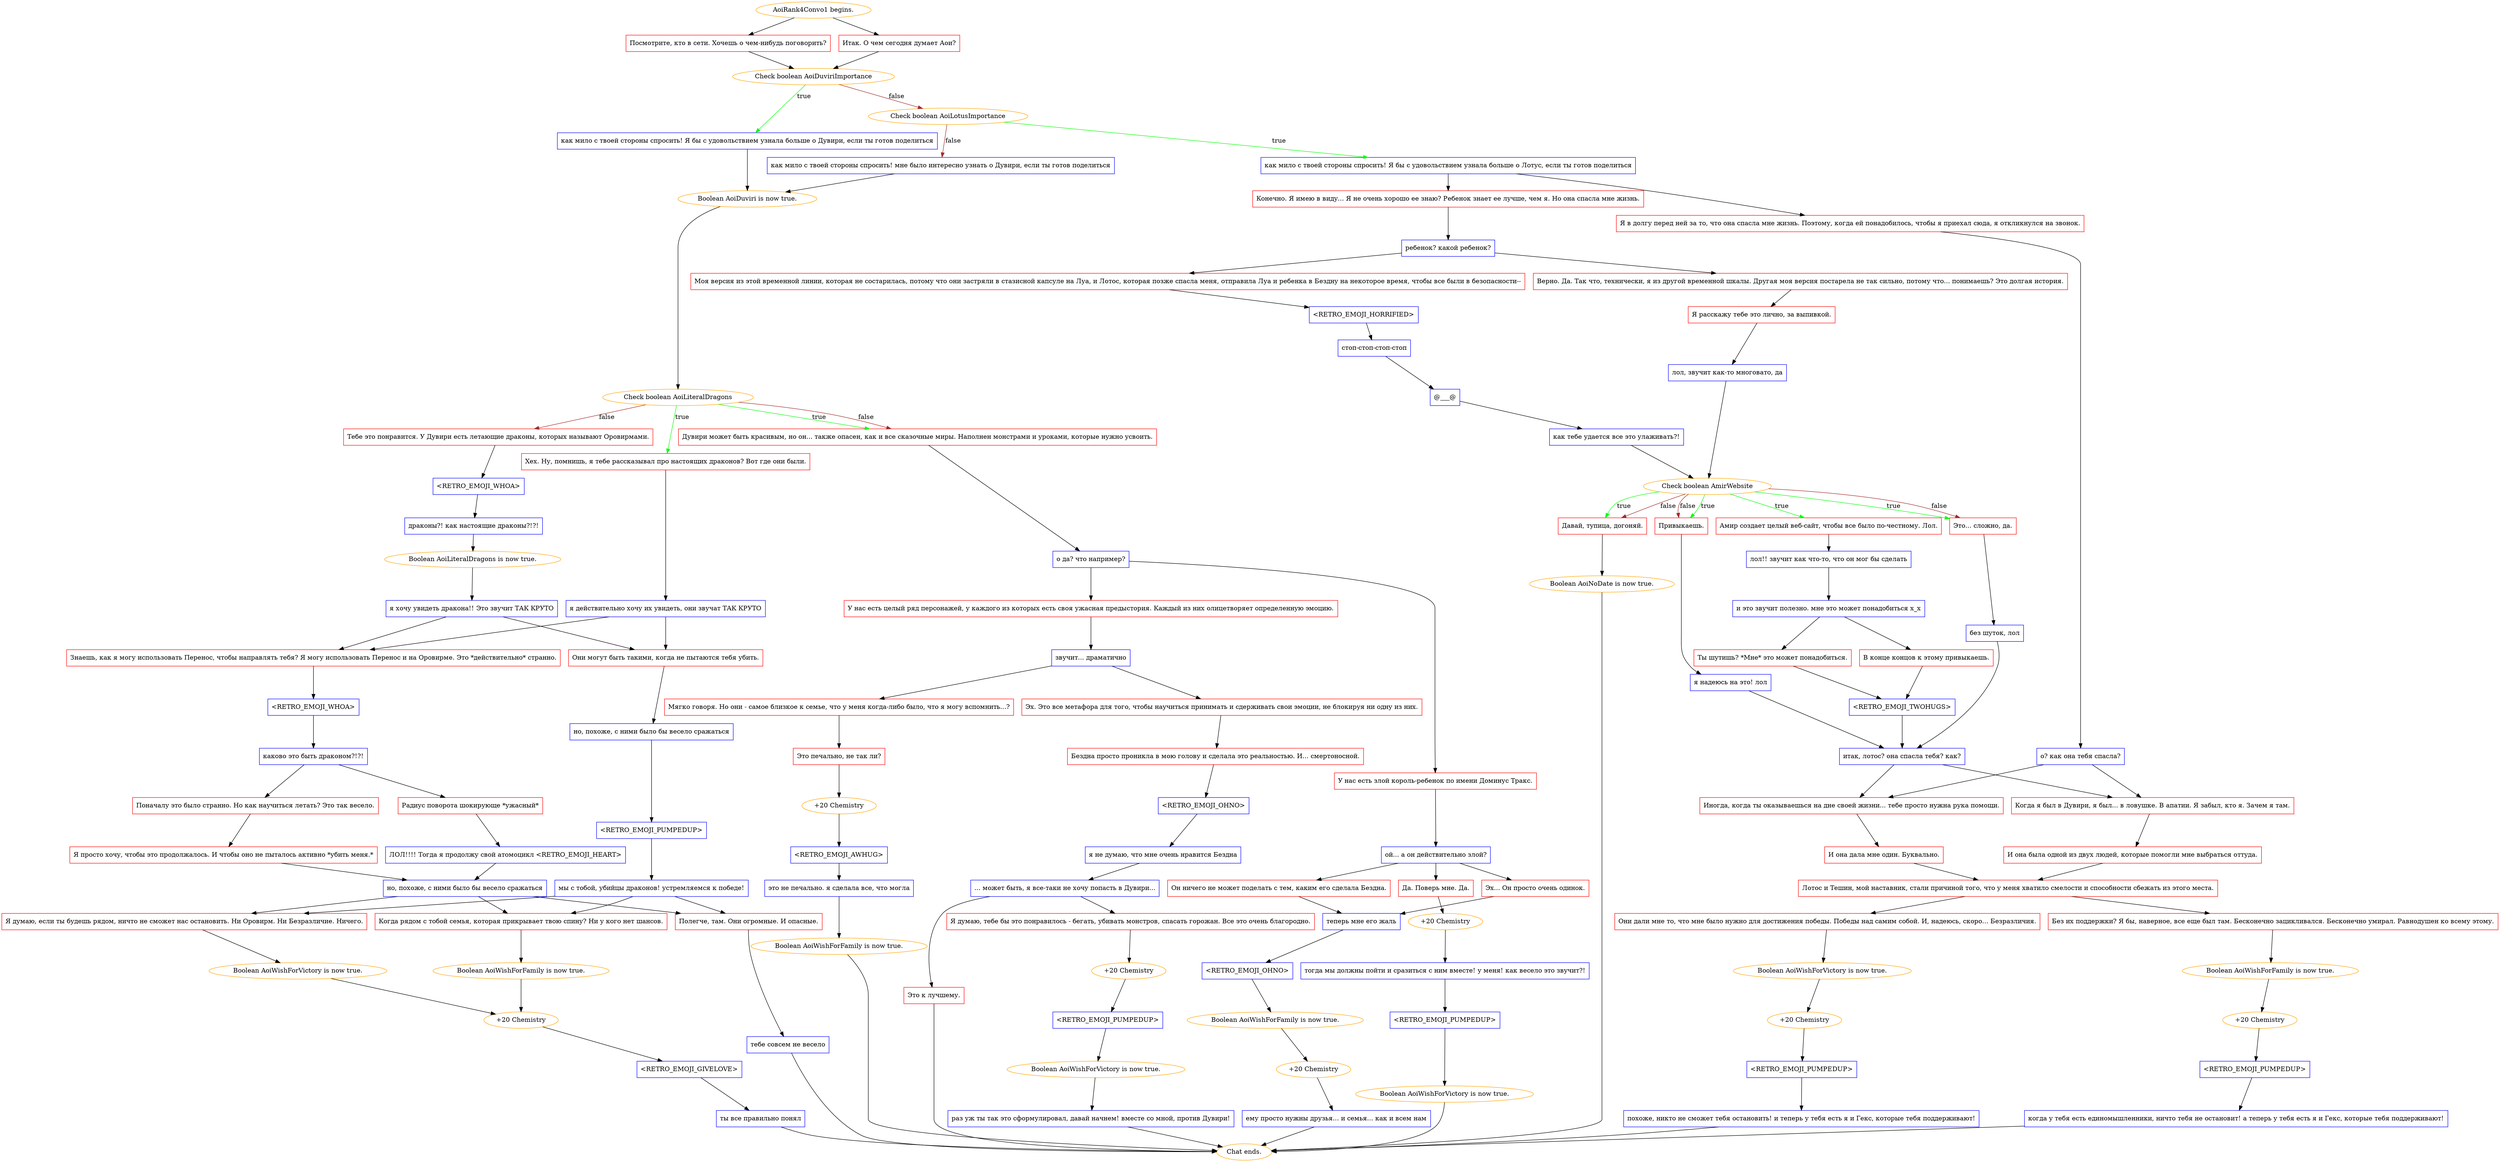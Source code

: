 digraph {
	"AoiRank4Convo1 begins." [color=orange];
		"AoiRank4Convo1 begins." -> j173462266;
		"AoiRank4Convo1 begins." -> j2095524865;
	j173462266 [label="Посмотрите, кто в сети. Хочешь о чем-нибудь поговорить?",shape=box,color=red];
		j173462266 -> j3528698849;
	j2095524865 [label="Итак. О чем сегодня думает Аои?",shape=box,color=red];
		j2095524865 -> j3528698849;
	j3528698849 [label="Check boolean AoiDuviriImportance",color=orange];
		j3528698849 -> j242254063 [label=true,color=green];
		j3528698849 -> j2521508912 [label=false,color=brown];
	j242254063 [label="как мило с твоей стороны спросить! Я бы с удовольствием узнала больше о Дувири, если ты готов поделиться",shape=box,color=blue];
		j242254063 -> j2184058423;
	j2521508912 [label="Check boolean AoiLotusImportance",color=orange];
		j2521508912 -> j3655249797 [label=true,color=green];
		j2521508912 -> j946758827 [label=false,color=brown];
	j2184058423 [label="Boolean AoiDuviri is now true.",color=orange];
		j2184058423 -> j3764818235;
	j3655249797 [label="как мило с твоей стороны спросить! Я бы с удовольствием узнала больше о Лотус, если ты готов поделиться",shape=box,color=blue];
		j3655249797 -> j2151139238;
		j3655249797 -> j3020995565;
	j946758827 [label="как мило с твоей стороны спросить! мне было интересно узнать о Дувири, если ты готов поделиться",shape=box,color=blue];
		j946758827 -> j2184058423;
	j3764818235 [label="Check boolean AoiLiteralDragons",color=orange];
		j3764818235 -> j822284437 [label=true,color=green];
		j3764818235 -> j2248303143 [label=true,color=green];
		j3764818235 -> j1133105956 [label=false,color=brown];
		j3764818235 -> j2248303143 [label=false,color=brown];
	j2151139238 [label="Конечно. Я имею в виду... Я не очень хорошо ее знаю? Ребенок знает ее лучше, чем я. Но она спасла мне жизнь.",shape=box,color=red];
		j2151139238 -> j901471911;
	j3020995565 [label="Я в долгу перед ней за то, что она спасла мне жизнь. Поэтому, когда ей понадобилось, чтобы я приехал сюда, я откликнулся на звонок.",shape=box,color=red];
		j3020995565 -> j1681276480;
	j822284437 [label="Хех. Ну, помнишь, я тебе рассказывал про настоящих драконов? Вот где они были.",shape=box,color=red];
		j822284437 -> j1461422315;
	j2248303143 [label="Дувири может быть красивым, но он... также опасен, как и все сказочные миры. Наполнен монстрами и уроками, которые нужно усвоить.",shape=box,color=red];
		j2248303143 -> j1931966230;
	j1133105956 [label="Тебе это понравится. У Дувири есть летающие драконы, которых называют Оровирмами.",shape=box,color=red];
		j1133105956 -> j3050150374;
	j901471911 [label="ребенок? какой ребенок?",shape=box,color=blue];
		j901471911 -> j3592855548;
		j901471911 -> j2529084359;
	j1681276480 [label="о? как она тебя спасла?",shape=box,color=blue];
		j1681276480 -> j2285031340;
		j1681276480 -> j1539820931;
	j1461422315 [label="я действительно хочу их увидеть, они звучат ТАК КРУТО",shape=box,color=blue];
		j1461422315 -> j3283212491;
		j1461422315 -> j4206668870;
	j1931966230 [label="о да? что например?",shape=box,color=blue];
		j1931966230 -> j2959228595;
		j1931966230 -> j2710498117;
	j3050150374 [label="<RETRO_EMOJI_WHOA>",shape=box,color=blue];
		j3050150374 -> j1455980566;
	j3592855548 [label="Моя версия из этой временной линии, которая не состарилась, потому что они застряли в стазисной капсуле на Луа, и Лотос, которая позже спасла меня, отправила Луа и ребенка в Бездну на некоторое время, чтобы все были в безопасности--",shape=box,color=red];
		j3592855548 -> j3315850058;
	j2529084359 [label="Верно. Да. Так что, технически, я из другой временной шкалы. Другая моя версия постарела не так сильно, потому что... понимаешь? Это долгая история.",shape=box,color=red];
		j2529084359 -> j1318661299;
	j2285031340 [label="Когда я был в Дувири, я был... в ловушке. В апатии. Я забыл, кто я. Зачем я там.",shape=box,color=red];
		j2285031340 -> j1608935040;
	j1539820931 [label="Иногда, когда ты оказываешься на дне своей жизни... тебе просто нужна рука помощи.",shape=box,color=red];
		j1539820931 -> j781257129;
	j3283212491 [label="Знаешь, как я могу использовать Перенос, чтобы направлять тебя? Я могу использовать Перенос и на Оровирме. Это *действительно* странно.",shape=box,color=red];
		j3283212491 -> j2419126033;
	j4206668870 [label="Они могут быть такими, когда не пытаются тебя убить.",shape=box,color=red];
		j4206668870 -> j3697769209;
	j2959228595 [label="У нас есть злой король-ребенок по имени Доминус Тракс.",shape=box,color=red];
		j2959228595 -> j2477526444;
	j2710498117 [label="У нас есть целый ряд персонажей, у каждого из которых есть своя ужасная предыстория. Каждый из них олицетворяет определенную эмоцию.",shape=box,color=red];
		j2710498117 -> j120429777;
	j1455980566 [label="драконы?! как настоящие драконы?!?!",shape=box,color=blue];
		j1455980566 -> j3586993221;
	j3315850058 [label="<RETRO_EMOJI_HORRIFIED>",shape=box,color=blue];
		j3315850058 -> j3037852756;
	j1318661299 [label="Я расскажу тебе это лично, за выпивкой.",shape=box,color=red];
		j1318661299 -> j266076905;
	j1608935040 [label="И она была одной из двух людей, которые помогли мне выбраться оттуда.",shape=box,color=red];
		j1608935040 -> j916398588;
	j781257129 [label="И она дала мне один. Буквально.",shape=box,color=red];
		j781257129 -> j916398588;
	j2419126033 [label="<RETRO_EMOJI_WHOA>",shape=box,color=blue];
		j2419126033 -> j2293693672;
	j3697769209 [label="но, похоже, с ними было бы весело сражаться",shape=box,color=blue];
		j3697769209 -> j3264450203;
	j2477526444 [label="ой... а он действительно злой?",shape=box,color=blue];
		j2477526444 -> j2735273977;
		j2477526444 -> j2884941015;
		j2477526444 -> j2740062083;
	j120429777 [label="звучит... драматично",shape=box,color=blue];
		j120429777 -> j3088130182;
		j120429777 -> j1530157855;
	j3586993221 [label="Boolean AoiLiteralDragons is now true.",color=orange];
		j3586993221 -> j372686601;
	j3037852756 [label="стоп-стоп-стоп-стоп",shape=box,color=blue];
		j3037852756 -> j656709705;
	j266076905 [label="лол, звучит как-то многовато, да",shape=box,color=blue];
		j266076905 -> j3994963634;
	j916398588 [label="Лотос и Тешин, мой наставник, стали причиной того, что у меня хватило смелости и способности сбежать из этого места.",shape=box,color=red];
		j916398588 -> j1428222552;
		j916398588 -> j175325805;
	j2293693672 [label="каково это быть драконом?!?!",shape=box,color=blue];
		j2293693672 -> j1117363171;
		j2293693672 -> j3891536072;
	j3264450203 [label="<RETRO_EMOJI_PUMPEDUP>",shape=box,color=blue];
		j3264450203 -> j4122900208;
	j2735273977 [label="Да. Поверь мне. Да.",shape=box,color=red];
		j2735273977 -> j196547975;
	j2884941015 [label="Эх... Он просто очень одинок.",shape=box,color=red];
		j2884941015 -> j413957861;
	j2740062083 [label="Он ничего не может поделать с тем, каким его сделала Бездна.",shape=box,color=red];
		j2740062083 -> j413957861;
	j3088130182 [label="Мягко говоря. Но они - самое близкое к семье, что у меня когда-либо было, что я могу вспомнить...?",shape=box,color=red];
		j3088130182 -> j156860474;
	j1530157855 [label="Эх. Это все метафора для того, чтобы научиться принимать и сдерживать свои эмоции, не блокируя ни одну из них.",shape=box,color=red];
		j1530157855 -> j3794127306;
	j372686601 [label="я хочу увидеть дракона!! Это звучит ТАК КРУТО",shape=box,color=blue];
		j372686601 -> j3283212491;
		j372686601 -> j4206668870;
	j656709705 [label="@___@",shape=box,color=blue];
		j656709705 -> j4026275529;
	j3994963634 [label="Check boolean AmirWebsite",color=orange];
		j3994963634 -> j2365037798 [label=true,color=green];
		j3994963634 -> j309985804 [label=true,color=green];
		j3994963634 -> j2119448863 [label=true,color=green];
		j3994963634 -> j4262442256 [label=true,color=green];
		j3994963634 -> j309985804 [label=false,color=brown];
		j3994963634 -> j2119448863 [label=false,color=brown];
		j3994963634 -> j4262442256 [label=false,color=brown];
	j1428222552 [label="Без их поддержки? Я бы, наверное, все еще был там. Бесконечно зацикливался. Бесконечно умирал. Равнодушен ко всему этому.",shape=box,color=red];
		j1428222552 -> j293595330;
	j175325805 [label="Они дали мне то, что мне было нужно для достижения победы. Победы над самим собой. И, надеюсь, скоро... Безразличия.",shape=box,color=red];
		j175325805 -> j868560520;
	j1117363171 [label="Радиус поворота шокирующе *ужасный*",shape=box,color=red];
		j1117363171 -> j921609912;
	j3891536072 [label="Поначалу это было странно. Но как научиться летать? Это так весело.",shape=box,color=red];
		j3891536072 -> j2063818173;
	j4122900208 [label="мы с тобой, убийцы драконов! устремляемся к победе!",shape=box,color=blue];
		j4122900208 -> j327316404;
		j4122900208 -> j3435761004;
		j4122900208 -> j3325131251;
	j196547975 [label="+20 Chemistry",color=orange];
		j196547975 -> j3786079309;
	j413957861 [label="теперь мне его жаль",shape=box,color=blue];
		j413957861 -> j4123313808;
	j156860474 [label="Это печально, не так ли?",shape=box,color=red];
		j156860474 -> j1885249195;
	j3794127306 [label="Бездна просто проникла в мою голову и сделала это реальностью. И... смертоносной.",shape=box,color=red];
		j3794127306 -> j690090430;
	j4026275529 [label="как тебе удается все это улаживать?!",shape=box,color=blue];
		j4026275529 -> j3994963634;
	j2365037798 [label="Амир создает целый веб-сайт, чтобы все было по-честному. Лол.",shape=box,color=red];
		j2365037798 -> j3835149118;
	j309985804 [label="Это... сложно, да.",shape=box,color=red];
		j309985804 -> j3768932595;
	j2119448863 [label="Привыкаешь.",shape=box,color=red];
		j2119448863 -> j4294496944;
	j4262442256 [label="Давай, тупица, догоняй.",shape=box,color=red];
		j4262442256 -> j4121660697;
	j293595330 [label="Boolean AoiWishForFamily is now true.",color=orange];
		j293595330 -> j2749084733;
	j868560520 [label="Boolean AoiWishForVictory is now true.",color=orange];
		j868560520 -> j2925438482;
	j921609912 [label="ЛОЛ!!!! Тогда я продолжу свой атомоцикл <RETRO_EMOJI_HEART>",shape=box,color=blue];
		j921609912 -> j404790459;
	j2063818173 [label="Я просто хочу, чтобы это продолжалось. И чтобы оно не пыталось активно *убить меня.*",shape=box,color=red];
		j2063818173 -> j404790459;
	j327316404 [label="Я думаю, если ты будешь рядом, ничто не сможет нас остановить. Ни Оровирм. Ни Безразличие. Ничего.",shape=box,color=red];
		j327316404 -> j3012904235;
	j3435761004 [label="Когда рядом с тобой семья, которая прикрывает твою спину? Ни у кого нет шансов.",shape=box,color=red];
		j3435761004 -> j803749636;
	j3325131251 [label="Полегче, там. Они огромные. И опасные.",shape=box,color=red];
		j3325131251 -> j3134053598;
	j3786079309 [label="тогда мы должны пойти и сразиться с ним вместе! у меня! как весело это звучит?!",shape=box,color=blue];
		j3786079309 -> j3885088730;
	j4123313808 [label="<RETRO_EMOJI_OHNO>",shape=box,color=blue];
		j4123313808 -> j3379255729;
	j1885249195 [label="+20 Chemistry",color=orange];
		j1885249195 -> j1795689028;
	j690090430 [label="<RETRO_EMOJI_OHNO>",shape=box,color=blue];
		j690090430 -> j4197468505;
	j3835149118 [label="лол!! звучит как что-то, что он мог бы сделать",shape=box,color=blue];
		j3835149118 -> j3051961432;
	j3768932595 [label="без шуток, лол",shape=box,color=blue];
		j3768932595 -> j3477512426;
	j4294496944 [label="я надеюсь на это! лол",shape=box,color=blue];
		j4294496944 -> j3477512426;
	j4121660697 [label="Boolean AoiNoDate is now true.",color=orange];
		j4121660697 -> "Chat ends.";
	j2749084733 [label="+20 Chemistry",color=orange];
		j2749084733 -> j2569193138;
	j2925438482 [label="+20 Chemistry",color=orange];
		j2925438482 -> j1439088603;
	j404790459 [label="но, похоже, с ними было бы весело сражаться",shape=box,color=blue];
		j404790459 -> j327316404;
		j404790459 -> j3435761004;
		j404790459 -> j3325131251;
	j3012904235 [label="Boolean AoiWishForVictory is now true.",color=orange];
		j3012904235 -> j1441901018;
	j803749636 [label="Boolean AoiWishForFamily is now true.",color=orange];
		j803749636 -> j1441901018;
	j3134053598 [label="тебе совсем не весело",shape=box,color=blue];
		j3134053598 -> "Chat ends.";
	j3885088730 [label="<RETRO_EMOJI_PUMPEDUP>",shape=box,color=blue];
		j3885088730 -> j2076915340;
	j3379255729 [label="Boolean AoiWishForFamily is now true.",color=orange];
		j3379255729 -> j2616472925;
	j1795689028 [label="<RETRO_EMOJI_AWHUG>",shape=box,color=blue];
		j1795689028 -> j1601891101;
	j4197468505 [label="я не думаю, что мне очень нравится Бездна",shape=box,color=blue];
		j4197468505 -> j2339761077;
	j3051961432 [label="и это звучит полезно. мне это может понадобиться x_x",shape=box,color=blue];
		j3051961432 -> j2148878524;
		j3051961432 -> j706778220;
	j3477512426 [label="итак, лотос? она спасла тебя? как?",shape=box,color=blue];
		j3477512426 -> j2285031340;
		j3477512426 -> j1539820931;
	"Chat ends." [color=orange];
	j2569193138 [label="<RETRO_EMOJI_PUMPEDUP>",shape=box,color=blue];
		j2569193138 -> j1376886316;
	j1439088603 [label="<RETRO_EMOJI_PUMPEDUP>",shape=box,color=blue];
		j1439088603 -> j3637841599;
	j1441901018 [label="+20 Chemistry",color=orange];
		j1441901018 -> j4003047418;
	j2076915340 [label="Boolean AoiWishForVictory is now true.",color=orange];
		j2076915340 -> "Chat ends.";
	j2616472925 [label="+20 Chemistry",color=orange];
		j2616472925 -> j1066314527;
	j1601891101 [label="это не печально. я сделала все, что могла",shape=box,color=blue];
		j1601891101 -> j536226404;
	j2339761077 [label="... может быть, я все-таки не хочу попасть в Дувири...",shape=box,color=blue];
		j2339761077 -> j1265931489;
		j2339761077 -> j4233159044;
	j2148878524 [label="Ты шутишь? *Мне* это может понадобиться.",shape=box,color=red];
		j2148878524 -> j778634340;
	j706778220 [label="В конце концов к этому привыкаешь.",shape=box,color=red];
		j706778220 -> j778634340;
	j1376886316 [label="когда у тебя есть единомышленники, ничто тебя не остановит! а теперь у тебя есть я и Гекс, которые тебя поддерживают!",shape=box,color=blue];
		j1376886316 -> "Chat ends.";
	j3637841599 [label="похоже, никто не сможет тебя остановить! и теперь у тебя есть я и Гекс, которые тебя поддерживают!",shape=box,color=blue];
		j3637841599 -> "Chat ends.";
	j4003047418 [label="<RETRO_EMOJI_GIVELOVE>",shape=box,color=blue];
		j4003047418 -> j2366891647;
	j1066314527 [label="ему просто нужны друзья... и семья... как и всем нам",shape=box,color=blue];
		j1066314527 -> "Chat ends.";
	j536226404 [label="Boolean AoiWishForFamily is now true.",color=orange];
		j536226404 -> "Chat ends.";
	j1265931489 [label="Это к лучшему.",shape=box,color=red];
		j1265931489 -> "Chat ends.";
	j4233159044 [label="Я думаю, тебе бы это понравилось - бегать, убивать монстров, спасать горожан. Все это очень благородно.",shape=box,color=red];
		j4233159044 -> j2204635244;
	j778634340 [label="<RETRO_EMOJI_TWOHUGS>",shape=box,color=blue];
		j778634340 -> j3477512426;
	j2366891647 [label="ты все правильно понял",shape=box,color=blue];
		j2366891647 -> "Chat ends.";
	j2204635244 [label="+20 Chemistry",color=orange];
		j2204635244 -> j248422085;
	j248422085 [label="<RETRO_EMOJI_PUMPEDUP>",shape=box,color=blue];
		j248422085 -> j1886991119;
	j1886991119 [label="Boolean AoiWishForVictory is now true.",color=orange];
		j1886991119 -> j1012217555;
	j1012217555 [label="раз уж ты так это сформулировал, давай начнем! вместе со мной, против Дувири!",shape=box,color=blue];
		j1012217555 -> "Chat ends.";
}